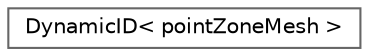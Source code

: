 digraph "Graphical Class Hierarchy"
{
 // LATEX_PDF_SIZE
  bgcolor="transparent";
  edge [fontname=Helvetica,fontsize=10,labelfontname=Helvetica,labelfontsize=10];
  node [fontname=Helvetica,fontsize=10,shape=box,height=0.2,width=0.4];
  rankdir="LR";
  Node0 [id="Node000000",label="DynamicID\< pointZoneMesh \>",height=0.2,width=0.4,color="grey40", fillcolor="white", style="filled",URL="$classFoam_1_1DynamicID.html",tooltip=" "];
}
